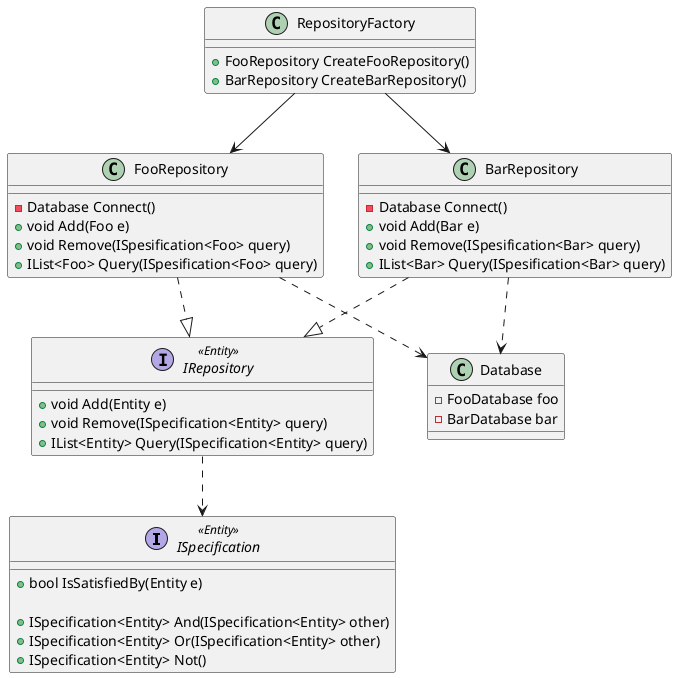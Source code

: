 @startuml a

interface ISpecification<<Entity>> {
    +bool IsSatisfiedBy(Entity e)

    +ISpecification<Entity> And(ISpecification<Entity> other)
    +ISpecification<Entity> Or(ISpecification<Entity> other)
    +ISpecification<Entity> Not()
}

interface IRepository<<Entity>> {
    +void Add(Entity e)
    +void Remove(ISpecification<Entity> query)
    +IList<Entity> Query(ISpecification<Entity> query)
}

class RepositoryFactory {
    +FooRepository CreateFooRepository()
    +BarRepository CreateBarRepository()
}

class FooRepository {
    -Database Connect()
    +void Add(Foo e)
    +void Remove(ISpesification<Foo> query)
    +IList<Foo> Query(ISpesification<Foo> query)
}

class BarRepository {
    -Database Connect()
    +void Add(Bar e)
    +void Remove(ISpesification<Bar> query)
    +IList<Bar> Query(ISpesification<Bar> query)
}

class Database {
    -FooDatabase foo
    -BarDatabase bar
}

IRepository ..> ISpecification

FooRepository ..|> IRepository
FooRepository ..> Database
BarRepository ..|> IRepository
BarRepository ..> Database

RepositoryFactory --> FooRepository
RepositoryFactory --> BarRepository

@enduml


